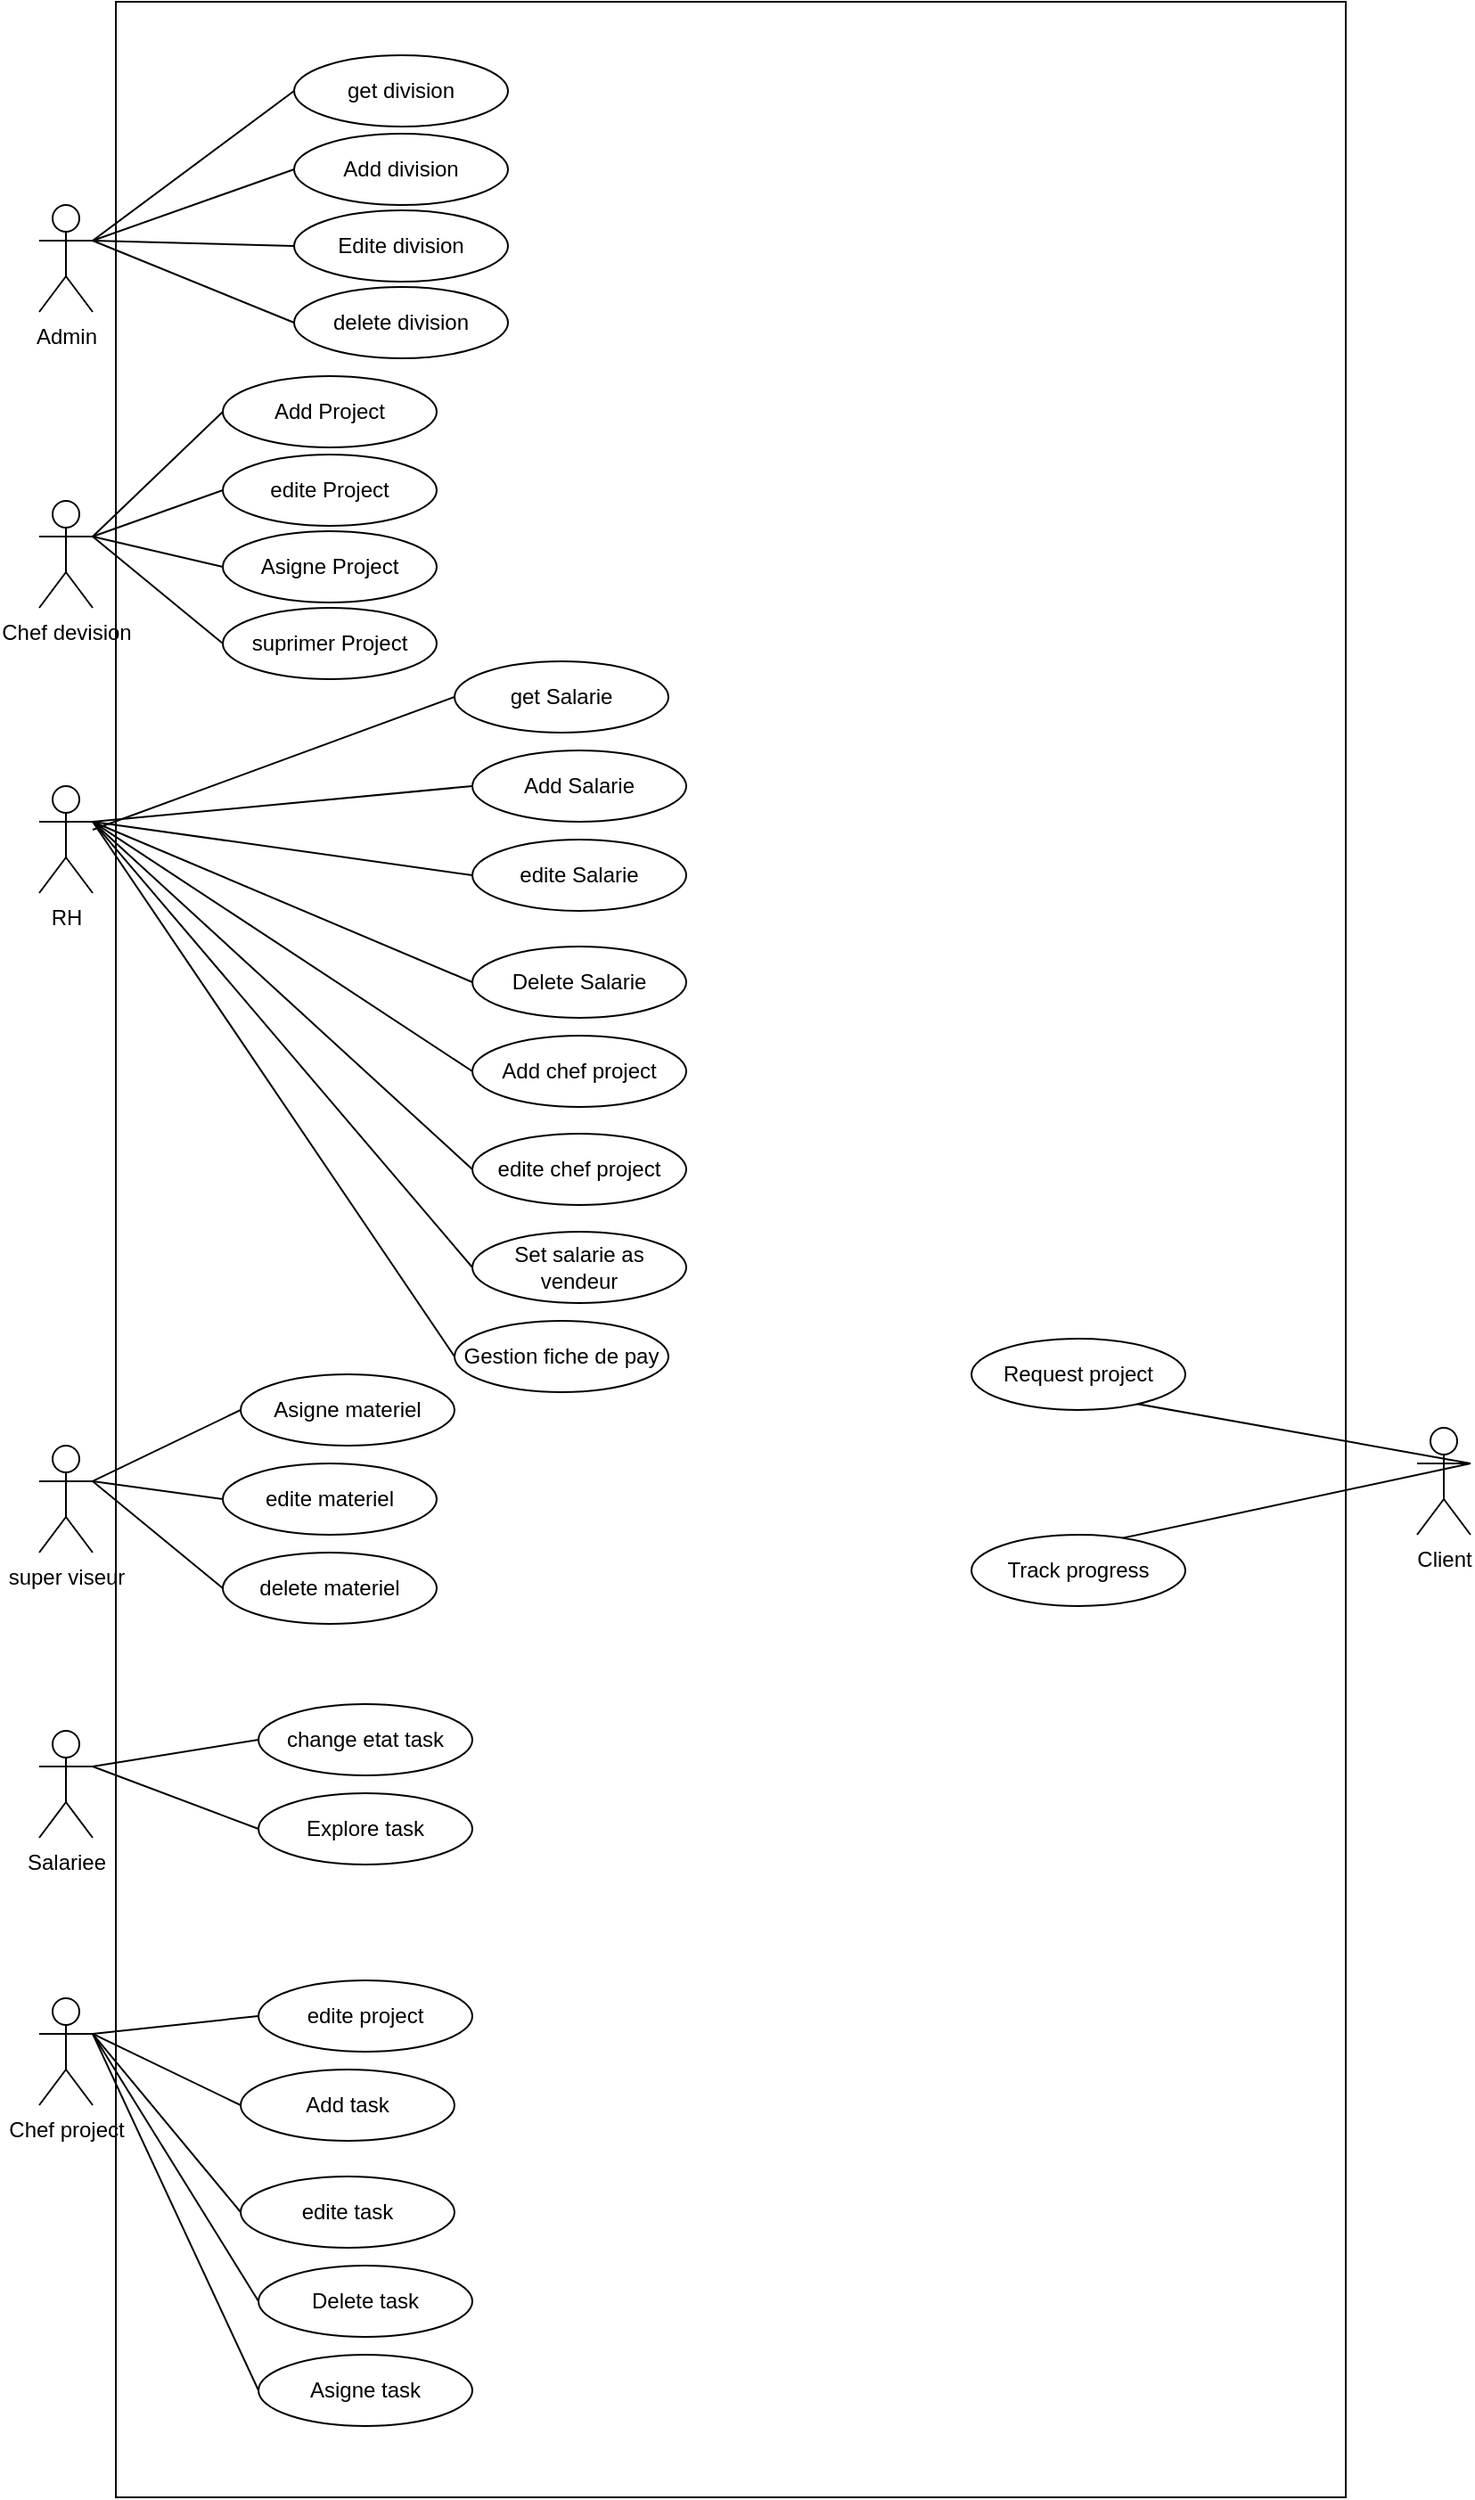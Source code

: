 <mxfile version="15.4.0" type="device"><diagram id="7KmuSHIrZP83wszh7hXV" name="Page-1"><mxGraphModel dx="1384" dy="1968" grid="1" gridSize="10" guides="1" tooltips="1" connect="1" arrows="1" fold="1" page="1" pageScale="1" pageWidth="827" pageHeight="1169" math="0" shadow="0"><root><mxCell id="0"/><mxCell id="1" parent="0"/><mxCell id="pB6I4RQ6Od0iy5BjN8Gv-42" value="" style="rounded=0;whiteSpace=wrap;html=1;" vertex="1" parent="1"><mxGeometry x="80" y="-70" width="690" height="1400" as="geometry"/></mxCell><mxCell id="pB6I4RQ6Od0iy5BjN8Gv-7" style="edgeStyle=none;rounded=0;orthogonalLoop=1;jettySize=auto;html=1;exitX=1;exitY=0.333;exitDx=0;exitDy=0;exitPerimeter=0;entryX=0;entryY=0.5;entryDx=0;entryDy=0;endArrow=none;endFill=0;" edge="1" parent="1" source="cI9o-GtqxuAMAhj0gMLX-1" target="cI9o-GtqxuAMAhj0gMLX-12"><mxGeometry relative="1" as="geometry"/></mxCell><mxCell id="pB6I4RQ6Od0iy5BjN8Gv-8" style="edgeStyle=none;rounded=0;orthogonalLoop=1;jettySize=auto;html=1;exitX=1;exitY=0.333;exitDx=0;exitDy=0;exitPerimeter=0;entryX=0;entryY=0.5;entryDx=0;entryDy=0;endArrow=none;endFill=0;" edge="1" parent="1" source="cI9o-GtqxuAMAhj0gMLX-1" target="cI9o-GtqxuAMAhj0gMLX-9"><mxGeometry relative="1" as="geometry"/></mxCell><mxCell id="pB6I4RQ6Od0iy5BjN8Gv-9" style="edgeStyle=none;rounded=0;orthogonalLoop=1;jettySize=auto;html=1;exitX=1;exitY=0.333;exitDx=0;exitDy=0;exitPerimeter=0;entryX=0;entryY=0.5;entryDx=0;entryDy=0;endArrow=none;endFill=0;" edge="1" parent="1" source="cI9o-GtqxuAMAhj0gMLX-1" target="cI9o-GtqxuAMAhj0gMLX-10"><mxGeometry relative="1" as="geometry"/></mxCell><mxCell id="pB6I4RQ6Od0iy5BjN8Gv-10" style="edgeStyle=none;rounded=0;orthogonalLoop=1;jettySize=auto;html=1;exitX=1;exitY=0.333;exitDx=0;exitDy=0;exitPerimeter=0;entryX=0;entryY=0.5;entryDx=0;entryDy=0;endArrow=none;endFill=0;" edge="1" parent="1" source="cI9o-GtqxuAMAhj0gMLX-1" target="cI9o-GtqxuAMAhj0gMLX-11"><mxGeometry relative="1" as="geometry"/></mxCell><mxCell id="cI9o-GtqxuAMAhj0gMLX-1" value="Admin" style="shape=umlActor;verticalLabelPosition=bottom;verticalAlign=top;html=1;outlineConnect=0;" parent="1" vertex="1"><mxGeometry x="37" y="44" width="30" height="60" as="geometry"/></mxCell><mxCell id="pB6I4RQ6Od0iy5BjN8Gv-12" style="edgeStyle=none;rounded=0;orthogonalLoop=1;jettySize=auto;html=1;exitX=1;exitY=0.333;exitDx=0;exitDy=0;exitPerimeter=0;entryX=0;entryY=0.5;entryDx=0;entryDy=0;endArrow=none;endFill=0;" edge="1" parent="1" source="cI9o-GtqxuAMAhj0gMLX-2" target="pB6I4RQ6Od0iy5BjN8Gv-3"><mxGeometry relative="1" as="geometry"/></mxCell><mxCell id="pB6I4RQ6Od0iy5BjN8Gv-13" style="edgeStyle=none;rounded=0;orthogonalLoop=1;jettySize=auto;html=1;exitX=1;exitY=0.333;exitDx=0;exitDy=0;exitPerimeter=0;entryX=0;entryY=0.5;entryDx=0;entryDy=0;endArrow=none;endFill=0;" edge="1" parent="1" source="cI9o-GtqxuAMAhj0gMLX-2" target="cI9o-GtqxuAMAhj0gMLX-32"><mxGeometry relative="1" as="geometry"/></mxCell><mxCell id="pB6I4RQ6Od0iy5BjN8Gv-14" style="edgeStyle=none;rounded=0;orthogonalLoop=1;jettySize=auto;html=1;exitX=1;exitY=0.333;exitDx=0;exitDy=0;exitPerimeter=0;entryX=0;entryY=0.5;entryDx=0;entryDy=0;endArrow=none;endFill=0;" edge="1" parent="1" source="cI9o-GtqxuAMAhj0gMLX-2" target="cI9o-GtqxuAMAhj0gMLX-33"><mxGeometry relative="1" as="geometry"/></mxCell><mxCell id="pB6I4RQ6Od0iy5BjN8Gv-15" style="edgeStyle=none;rounded=0;orthogonalLoop=1;jettySize=auto;html=1;exitX=1;exitY=0.333;exitDx=0;exitDy=0;exitPerimeter=0;entryX=0;entryY=0.5;entryDx=0;entryDy=0;endArrow=none;endFill=0;" edge="1" parent="1" source="cI9o-GtqxuAMAhj0gMLX-2" target="pB6I4RQ6Od0iy5BjN8Gv-4"><mxGeometry relative="1" as="geometry"/></mxCell><mxCell id="cI9o-GtqxuAMAhj0gMLX-2" value="Chef devision" style="shape=umlActor;verticalLabelPosition=bottom;verticalAlign=top;html=1;outlineConnect=0;" parent="1" vertex="1"><mxGeometry x="37" y="210" width="30" height="60" as="geometry"/></mxCell><mxCell id="pB6I4RQ6Od0iy5BjN8Gv-29" style="edgeStyle=none;rounded=0;orthogonalLoop=1;jettySize=auto;html=1;exitX=1;exitY=0.333;exitDx=0;exitDy=0;exitPerimeter=0;entryX=0;entryY=0.5;entryDx=0;entryDy=0;endArrow=none;endFill=0;" edge="1" parent="1" source="cI9o-GtqxuAMAhj0gMLX-3" target="cI9o-GtqxuAMAhj0gMLX-24"><mxGeometry relative="1" as="geometry"/></mxCell><mxCell id="pB6I4RQ6Od0iy5BjN8Gv-44" style="edgeStyle=none;rounded=0;orthogonalLoop=1;jettySize=auto;html=1;exitX=1;exitY=0.333;exitDx=0;exitDy=0;exitPerimeter=0;entryX=0;entryY=0.5;entryDx=0;entryDy=0;endArrow=none;endFill=0;" edge="1" parent="1" source="cI9o-GtqxuAMAhj0gMLX-3" target="pB6I4RQ6Od0iy5BjN8Gv-43"><mxGeometry relative="1" as="geometry"/></mxCell><mxCell id="cI9o-GtqxuAMAhj0gMLX-3" value="RH" style="shape=umlActor;verticalLabelPosition=bottom;verticalAlign=top;html=1;outlineConnect=0;" parent="1" vertex="1"><mxGeometry x="37" y="370" width="30" height="60" as="geometry"/></mxCell><mxCell id="pB6I4RQ6Od0iy5BjN8Gv-20" style="edgeStyle=none;rounded=0;orthogonalLoop=1;jettySize=auto;html=1;exitX=1;exitY=0.333;exitDx=0;exitDy=0;exitPerimeter=0;entryX=0;entryY=0.5;entryDx=0;entryDy=0;endArrow=none;endFill=0;" edge="1" parent="1" source="cI9o-GtqxuAMAhj0gMLX-4" target="cI9o-GtqxuAMAhj0gMLX-19"><mxGeometry relative="1" as="geometry"/></mxCell><mxCell id="pB6I4RQ6Od0iy5BjN8Gv-49" style="edgeStyle=none;rounded=0;orthogonalLoop=1;jettySize=auto;html=1;exitX=1;exitY=0.333;exitDx=0;exitDy=0;exitPerimeter=0;entryX=0;entryY=0.5;entryDx=0;entryDy=0;endArrow=none;endFill=0;" edge="1" parent="1" source="cI9o-GtqxuAMAhj0gMLX-4" target="pB6I4RQ6Od0iy5BjN8Gv-46"><mxGeometry relative="1" as="geometry"/></mxCell><mxCell id="pB6I4RQ6Od0iy5BjN8Gv-50" style="edgeStyle=none;rounded=0;orthogonalLoop=1;jettySize=auto;html=1;exitX=1;exitY=0.333;exitDx=0;exitDy=0;exitPerimeter=0;entryX=0;entryY=0.5;entryDx=0;entryDy=0;endArrow=none;endFill=0;" edge="1" parent="1" source="cI9o-GtqxuAMAhj0gMLX-4" target="pB6I4RQ6Od0iy5BjN8Gv-47"><mxGeometry relative="1" as="geometry"/></mxCell><mxCell id="cI9o-GtqxuAMAhj0gMLX-4" value="super viseur" style="shape=umlActor;verticalLabelPosition=bottom;verticalAlign=top;html=1;outlineConnect=0;" parent="1" vertex="1"><mxGeometry x="37" y="740" width="30" height="60" as="geometry"/></mxCell><mxCell id="pB6I4RQ6Od0iy5BjN8Gv-21" style="edgeStyle=none;rounded=0;orthogonalLoop=1;jettySize=auto;html=1;exitX=1;exitY=0.333;exitDx=0;exitDy=0;exitPerimeter=0;entryX=0;entryY=0.5;entryDx=0;entryDy=0;endArrow=none;endFill=0;" edge="1" parent="1" source="cI9o-GtqxuAMAhj0gMLX-5" target="cI9o-GtqxuAMAhj0gMLX-15"><mxGeometry relative="1" as="geometry"/></mxCell><mxCell id="pB6I4RQ6Od0iy5BjN8Gv-22" style="edgeStyle=none;rounded=0;orthogonalLoop=1;jettySize=auto;html=1;exitX=1;exitY=0.333;exitDx=0;exitDy=0;exitPerimeter=0;entryX=0;entryY=0.5;entryDx=0;entryDy=0;endArrow=none;endFill=0;" edge="1" parent="1" source="cI9o-GtqxuAMAhj0gMLX-5" target="cI9o-GtqxuAMAhj0gMLX-16"><mxGeometry relative="1" as="geometry"/></mxCell><mxCell id="pB6I4RQ6Od0iy5BjN8Gv-23" style="edgeStyle=none;rounded=0;orthogonalLoop=1;jettySize=auto;html=1;exitX=1;exitY=0.333;exitDx=0;exitDy=0;exitPerimeter=0;entryX=0;entryY=0.5;entryDx=0;entryDy=0;endArrow=none;endFill=0;" edge="1" parent="1" source="cI9o-GtqxuAMAhj0gMLX-5" target="cI9o-GtqxuAMAhj0gMLX-17"><mxGeometry relative="1" as="geometry"/></mxCell><mxCell id="pB6I4RQ6Od0iy5BjN8Gv-24" style="edgeStyle=none;rounded=0;orthogonalLoop=1;jettySize=auto;html=1;exitX=1;exitY=0.333;exitDx=0;exitDy=0;exitPerimeter=0;entryX=0;entryY=0.5;entryDx=0;entryDy=0;endArrow=none;endFill=0;" edge="1" parent="1" source="cI9o-GtqxuAMAhj0gMLX-5" target="cI9o-GtqxuAMAhj0gMLX-18"><mxGeometry relative="1" as="geometry"/></mxCell><mxCell id="pB6I4RQ6Od0iy5BjN8Gv-41" style="edgeStyle=none;rounded=0;orthogonalLoop=1;jettySize=auto;html=1;exitX=1;exitY=0.333;exitDx=0;exitDy=0;exitPerimeter=0;entryX=0;entryY=0.5;entryDx=0;entryDy=0;endArrow=none;endFill=0;" edge="1" parent="1" source="cI9o-GtqxuAMAhj0gMLX-5" target="pB6I4RQ6Od0iy5BjN8Gv-40"><mxGeometry relative="1" as="geometry"/></mxCell><mxCell id="cI9o-GtqxuAMAhj0gMLX-5" value="Chef project" style="shape=umlActor;verticalLabelPosition=bottom;verticalAlign=top;html=1;outlineConnect=0;" parent="1" vertex="1"><mxGeometry x="37" y="1050" width="30" height="60" as="geometry"/></mxCell><mxCell id="pB6I4RQ6Od0iy5BjN8Gv-18" style="edgeStyle=none;rounded=0;orthogonalLoop=1;jettySize=auto;html=1;exitX=1;exitY=0.333;exitDx=0;exitDy=0;exitPerimeter=0;entryX=0;entryY=0.5;entryDx=0;entryDy=0;endArrow=none;endFill=0;" edge="1" parent="1" source="cI9o-GtqxuAMAhj0gMLX-6" target="cI9o-GtqxuAMAhj0gMLX-14"><mxGeometry relative="1" as="geometry"/></mxCell><mxCell id="pB6I4RQ6Od0iy5BjN8Gv-19" style="edgeStyle=none;rounded=0;orthogonalLoop=1;jettySize=auto;html=1;exitX=1;exitY=0.333;exitDx=0;exitDy=0;exitPerimeter=0;entryX=0;entryY=0.5;entryDx=0;entryDy=0;endArrow=none;endFill=0;" edge="1" parent="1" source="cI9o-GtqxuAMAhj0gMLX-6" target="cI9o-GtqxuAMAhj0gMLX-13"><mxGeometry relative="1" as="geometry"/></mxCell><mxCell id="cI9o-GtqxuAMAhj0gMLX-6" value="Salariee" style="shape=umlActor;verticalLabelPosition=bottom;verticalAlign=top;html=1;outlineConnect=0;" parent="1" vertex="1"><mxGeometry x="37" y="900" width="30" height="60" as="geometry"/></mxCell><mxCell id="pB6I4RQ6Od0iy5BjN8Gv-16" style="edgeStyle=none;rounded=0;orthogonalLoop=1;jettySize=auto;html=1;exitX=1;exitY=0.333;exitDx=0;exitDy=0;exitPerimeter=0;entryX=0;entryY=0.5;entryDx=0;entryDy=0;endArrow=none;endFill=0;" edge="1" parent="1" source="cI9o-GtqxuAMAhj0gMLX-7" target="cI9o-GtqxuAMAhj0gMLX-20"><mxGeometry relative="1" as="geometry"/></mxCell><mxCell id="pB6I4RQ6Od0iy5BjN8Gv-17" style="edgeStyle=none;rounded=0;orthogonalLoop=1;jettySize=auto;html=1;exitX=1;exitY=0.333;exitDx=0;exitDy=0;exitPerimeter=0;entryX=0;entryY=0.5;entryDx=0;entryDy=0;endArrow=none;endFill=0;" edge="1" parent="1" source="cI9o-GtqxuAMAhj0gMLX-7" target="cI9o-GtqxuAMAhj0gMLX-21"><mxGeometry relative="1" as="geometry"/></mxCell><mxCell id="cI9o-GtqxuAMAhj0gMLX-7" value="Client" style="shape=umlActor;verticalLabelPosition=bottom;verticalAlign=top;html=1;outlineConnect=0;" parent="1" vertex="1"><mxGeometry x="810" y="730" width="30" height="60" as="geometry"/></mxCell><mxCell id="cI9o-GtqxuAMAhj0gMLX-9" value="Add division" style="ellipse;whiteSpace=wrap;html=1;" parent="1" vertex="1"><mxGeometry x="180" y="4" width="120" height="40" as="geometry"/></mxCell><mxCell id="cI9o-GtqxuAMAhj0gMLX-10" value="Edite division" style="ellipse;whiteSpace=wrap;html=1;" parent="1" vertex="1"><mxGeometry x="180" y="47" width="120" height="40" as="geometry"/></mxCell><mxCell id="cI9o-GtqxuAMAhj0gMLX-11" value="delete division" style="ellipse;whiteSpace=wrap;html=1;" parent="1" vertex="1"><mxGeometry x="180" y="90" width="120" height="40" as="geometry"/></mxCell><mxCell id="cI9o-GtqxuAMAhj0gMLX-12" value="get division" style="ellipse;whiteSpace=wrap;html=1;" parent="1" vertex="1"><mxGeometry x="180" y="-40" width="120" height="40" as="geometry"/></mxCell><mxCell id="cI9o-GtqxuAMAhj0gMLX-13" value="Explore task" style="ellipse;whiteSpace=wrap;html=1;" parent="1" vertex="1"><mxGeometry x="160" y="935" width="120" height="40" as="geometry"/></mxCell><mxCell id="cI9o-GtqxuAMAhj0gMLX-14" value="change etat task" style="ellipse;whiteSpace=wrap;html=1;" parent="1" vertex="1"><mxGeometry x="160" y="885" width="120" height="40" as="geometry"/></mxCell><mxCell id="cI9o-GtqxuAMAhj0gMLX-15" value="edite project" style="ellipse;whiteSpace=wrap;html=1;" parent="1" vertex="1"><mxGeometry x="160" y="1040" width="120" height="40" as="geometry"/></mxCell><mxCell id="cI9o-GtqxuAMAhj0gMLX-16" value="edite task" style="ellipse;whiteSpace=wrap;html=1;" parent="1" vertex="1"><mxGeometry x="150" y="1150" width="120" height="40" as="geometry"/></mxCell><mxCell id="cI9o-GtqxuAMAhj0gMLX-17" value="Add task" style="ellipse;whiteSpace=wrap;html=1;" parent="1" vertex="1"><mxGeometry x="150" y="1090" width="120" height="40" as="geometry"/></mxCell><mxCell id="cI9o-GtqxuAMAhj0gMLX-18" value="Asigne task" style="ellipse;whiteSpace=wrap;html=1;" parent="1" vertex="1"><mxGeometry x="160" y="1250" width="120" height="40" as="geometry"/></mxCell><mxCell id="cI9o-GtqxuAMAhj0gMLX-19" value="Asigne materiel" style="ellipse;whiteSpace=wrap;html=1;" parent="1" vertex="1"><mxGeometry x="150" y="700" width="120" height="40" as="geometry"/></mxCell><mxCell id="cI9o-GtqxuAMAhj0gMLX-20" value="Request project" style="ellipse;whiteSpace=wrap;html=1;" parent="1" vertex="1"><mxGeometry x="560" y="680" width="120" height="40" as="geometry"/></mxCell><mxCell id="cI9o-GtqxuAMAhj0gMLX-21" value="Track progress" style="ellipse;whiteSpace=wrap;html=1;" parent="1" vertex="1"><mxGeometry x="560" y="790" width="120" height="40" as="geometry"/></mxCell><mxCell id="cI9o-GtqxuAMAhj0gMLX-22" value="Add Salarie" style="ellipse;whiteSpace=wrap;html=1;" parent="1" vertex="1"><mxGeometry x="280" y="350" width="120" height="40" as="geometry"/></mxCell><mxCell id="cI9o-GtqxuAMAhj0gMLX-23" value="Add chef project" style="ellipse;whiteSpace=wrap;html=1;" parent="1" vertex="1"><mxGeometry x="280" y="510" width="120" height="40" as="geometry"/></mxCell><mxCell id="cI9o-GtqxuAMAhj0gMLX-24" value="Set salarie as vendeur" style="ellipse;whiteSpace=wrap;html=1;" parent="1" vertex="1"><mxGeometry x="280" y="620" width="120" height="40" as="geometry"/></mxCell><mxCell id="cI9o-GtqxuAMAhj0gMLX-32" value="edite Project" style="ellipse;whiteSpace=wrap;html=1;" parent="1" vertex="1"><mxGeometry x="140" y="184" width="120" height="40" as="geometry"/></mxCell><mxCell id="cI9o-GtqxuAMAhj0gMLX-33" value="Asigne Project" style="ellipse;whiteSpace=wrap;html=1;" parent="1" vertex="1"><mxGeometry x="140" y="227" width="120" height="40" as="geometry"/></mxCell><mxCell id="pB6I4RQ6Od0iy5BjN8Gv-3" value="Add Project" style="ellipse;whiteSpace=wrap;html=1;" vertex="1" parent="1"><mxGeometry x="140" y="140" width="120" height="40" as="geometry"/></mxCell><mxCell id="pB6I4RQ6Od0iy5BjN8Gv-4" value="suprimer Project" style="ellipse;whiteSpace=wrap;html=1;" vertex="1" parent="1"><mxGeometry x="140" y="270" width="120" height="40" as="geometry"/></mxCell><mxCell id="pB6I4RQ6Od0iy5BjN8Gv-33" style="edgeStyle=none;rounded=0;orthogonalLoop=1;jettySize=auto;html=1;entryX=0;entryY=0.5;entryDx=0;entryDy=0;endArrow=none;endFill=0;" edge="1" parent="1" source="cI9o-GtqxuAMAhj0gMLX-3" target="pB6I4RQ6Od0iy5BjN8Gv-31"><mxGeometry relative="1" as="geometry"><mxPoint x="270" y="350" as="sourcePoint"/></mxGeometry></mxCell><mxCell id="pB6I4RQ6Od0iy5BjN8Gv-34" style="edgeStyle=none;rounded=0;orthogonalLoop=1;jettySize=auto;html=1;exitX=1;exitY=0.333;exitDx=0;exitDy=0;entryX=0;entryY=0.5;entryDx=0;entryDy=0;endArrow=none;endFill=0;exitPerimeter=0;" edge="1" parent="1" source="cI9o-GtqxuAMAhj0gMLX-3" target="cI9o-GtqxuAMAhj0gMLX-22"><mxGeometry relative="1" as="geometry"><mxPoint x="270" y="350" as="sourcePoint"/></mxGeometry></mxCell><mxCell id="pB6I4RQ6Od0iy5BjN8Gv-35" style="edgeStyle=none;rounded=0;orthogonalLoop=1;jettySize=auto;html=1;exitX=1;exitY=0.333;exitDx=0;exitDy=0;entryX=0;entryY=0.5;entryDx=0;entryDy=0;endArrow=none;endFill=0;exitPerimeter=0;" edge="1" parent="1" source="cI9o-GtqxuAMAhj0gMLX-3" target="pB6I4RQ6Od0iy5BjN8Gv-30"><mxGeometry relative="1" as="geometry"><mxPoint x="270" y="350" as="sourcePoint"/></mxGeometry></mxCell><mxCell id="pB6I4RQ6Od0iy5BjN8Gv-36" style="edgeStyle=none;rounded=0;orthogonalLoop=1;jettySize=auto;html=1;exitX=1;exitY=0.333;exitDx=0;exitDy=0;entryX=0;entryY=0.5;entryDx=0;entryDy=0;endArrow=none;endFill=0;exitPerimeter=0;" edge="1" parent="1" source="cI9o-GtqxuAMAhj0gMLX-3" target="pB6I4RQ6Od0iy5BjN8Gv-32"><mxGeometry relative="1" as="geometry"><mxPoint x="270" y="350" as="sourcePoint"/></mxGeometry></mxCell><mxCell id="pB6I4RQ6Od0iy5BjN8Gv-37" style="edgeStyle=none;rounded=0;orthogonalLoop=1;jettySize=auto;html=1;exitX=1;exitY=0.333;exitDx=0;exitDy=0;entryX=0;entryY=0.5;entryDx=0;entryDy=0;endArrow=none;endFill=0;exitPerimeter=0;" edge="1" parent="1" source="cI9o-GtqxuAMAhj0gMLX-3" target="cI9o-GtqxuAMAhj0gMLX-23"><mxGeometry relative="1" as="geometry"><mxPoint x="270" y="410" as="sourcePoint"/></mxGeometry></mxCell><mxCell id="pB6I4RQ6Od0iy5BjN8Gv-39" style="edgeStyle=none;rounded=0;orthogonalLoop=1;jettySize=auto;html=1;exitX=1;exitY=0.333;exitDx=0;exitDy=0;entryX=0;entryY=0.5;entryDx=0;entryDy=0;endArrow=none;endFill=0;exitPerimeter=0;" edge="1" parent="1" source="cI9o-GtqxuAMAhj0gMLX-3" target="pB6I4RQ6Od0iy5BjN8Gv-38"><mxGeometry relative="1" as="geometry"><mxPoint x="270" y="410" as="sourcePoint"/></mxGeometry></mxCell><mxCell id="pB6I4RQ6Od0iy5BjN8Gv-30" value="edite Salarie" style="ellipse;whiteSpace=wrap;html=1;" vertex="1" parent="1"><mxGeometry x="280" y="400" width="120" height="40" as="geometry"/></mxCell><mxCell id="pB6I4RQ6Od0iy5BjN8Gv-31" value="get Salarie" style="ellipse;whiteSpace=wrap;html=1;" vertex="1" parent="1"><mxGeometry x="270" y="300" width="120" height="40" as="geometry"/></mxCell><mxCell id="pB6I4RQ6Od0iy5BjN8Gv-32" value="Delete Salarie" style="ellipse;whiteSpace=wrap;html=1;" vertex="1" parent="1"><mxGeometry x="280" y="460" width="120" height="40" as="geometry"/></mxCell><mxCell id="pB6I4RQ6Od0iy5BjN8Gv-38" value="edite chef project" style="ellipse;whiteSpace=wrap;html=1;" vertex="1" parent="1"><mxGeometry x="280" y="565" width="120" height="40" as="geometry"/></mxCell><mxCell id="pB6I4RQ6Od0iy5BjN8Gv-40" value="Delete task" style="ellipse;whiteSpace=wrap;html=1;" vertex="1" parent="1"><mxGeometry x="160" y="1200" width="120" height="40" as="geometry"/></mxCell><mxCell id="pB6I4RQ6Od0iy5BjN8Gv-43" value="Gestion fiche de pay" style="ellipse;whiteSpace=wrap;html=1;" vertex="1" parent="1"><mxGeometry x="270" y="670" width="120" height="40" as="geometry"/></mxCell><mxCell id="pB6I4RQ6Od0iy5BjN8Gv-45" style="edgeStyle=none;rounded=0;orthogonalLoop=1;jettySize=auto;html=1;exitX=0;exitY=0.333;exitDx=0;exitDy=0;exitPerimeter=0;endArrow=none;endFill=0;" edge="1" parent="1" source="cI9o-GtqxuAMAhj0gMLX-7" target="cI9o-GtqxuAMAhj0gMLX-7"><mxGeometry relative="1" as="geometry"/></mxCell><mxCell id="pB6I4RQ6Od0iy5BjN8Gv-46" value="edite materiel" style="ellipse;whiteSpace=wrap;html=1;" vertex="1" parent="1"><mxGeometry x="140" y="750" width="120" height="40" as="geometry"/></mxCell><mxCell id="pB6I4RQ6Od0iy5BjN8Gv-47" value="delete materiel" style="ellipse;whiteSpace=wrap;html=1;" vertex="1" parent="1"><mxGeometry x="140" y="800" width="120" height="40" as="geometry"/></mxCell></root></mxGraphModel></diagram></mxfile>